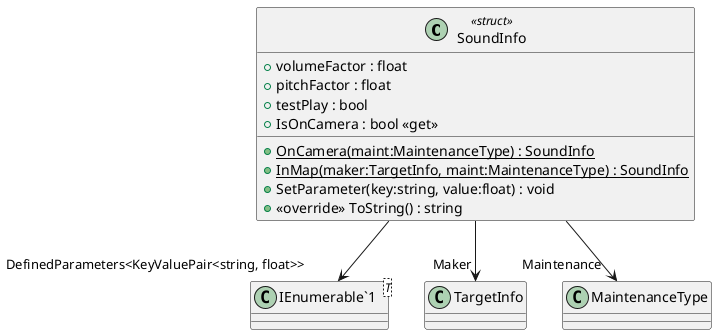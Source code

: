 @startuml
class SoundInfo <<struct>> {
    + volumeFactor : float
    + pitchFactor : float
    + testPlay : bool
    + IsOnCamera : bool <<get>>
    + {static} OnCamera(maint:MaintenanceType) : SoundInfo
    + {static} InMap(maker:TargetInfo, maint:MaintenanceType) : SoundInfo
    + SetParameter(key:string, value:float) : void
    + <<override>> ToString() : string
}
class "IEnumerable`1"<T> {
}
SoundInfo --> "Maker" TargetInfo
SoundInfo --> "Maintenance" MaintenanceType
SoundInfo --> "DefinedParameters<KeyValuePair<string, float>>" "IEnumerable`1"
@enduml
